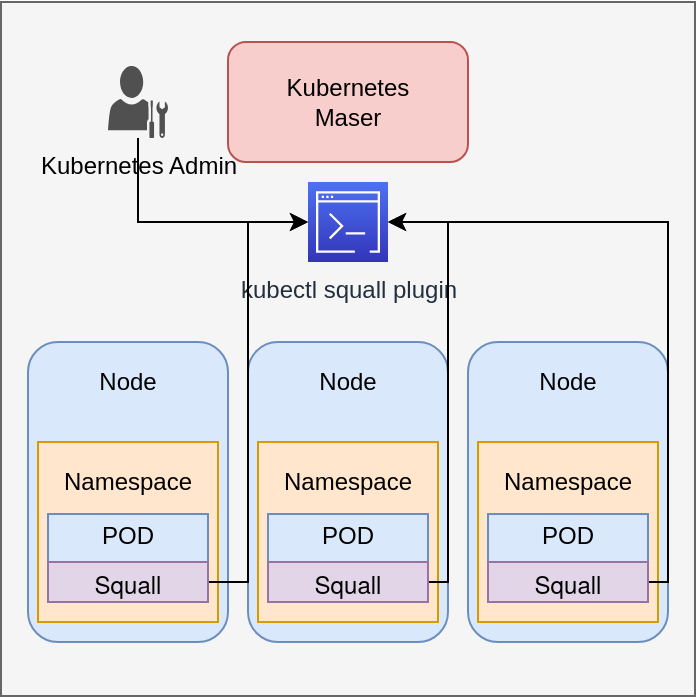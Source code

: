 <mxfile version="14.5.1" type="device"><diagram id="mrEiwogRCtANLE-kG0TH" name="Page-1"><mxGraphModel dx="541" dy="353" grid="1" gridSize="10" guides="1" tooltips="1" connect="1" arrows="1" fold="1" page="1" pageScale="1" pageWidth="1169" pageHeight="826" math="0" shadow="0"><root><mxCell id="0"/><mxCell id="1" parent="0"/><mxCell id="YVZxfgN5wkGfpVSpWY_y-26" value="" style="whiteSpace=wrap;html=1;aspect=fixed;fillColor=#f5f5f5;strokeColor=#666666;fontColor=#333333;" parent="1" vertex="1"><mxGeometry x="46.5" y="10" width="347" height="347" as="geometry"/></mxCell><mxCell id="YVZxfgN5wkGfpVSpWY_y-4" value="Kubernetes&lt;br&gt;Maser" style="rounded=1;whiteSpace=wrap;html=1;fillColor=#f8cecc;strokeColor=#b85450;" parent="1" vertex="1"><mxGeometry x="160" y="30" width="120" height="60" as="geometry"/></mxCell><mxCell id="YVZxfgN5wkGfpVSpWY_y-5" value="" style="rounded=1;whiteSpace=wrap;html=1;fillColor=#dae8fc;strokeColor=#6c8ebf;" parent="1" vertex="1"><mxGeometry x="60" y="180" width="100" height="150" as="geometry"/></mxCell><mxCell id="YVZxfgN5wkGfpVSpWY_y-6" value="Node" style="text;html=1;strokeColor=none;fillColor=none;align=center;verticalAlign=middle;whiteSpace=wrap;rounded=0;" parent="1" vertex="1"><mxGeometry x="90" y="190" width="40" height="20" as="geometry"/></mxCell><mxCell id="YVZxfgN5wkGfpVSpWY_y-7" value="" style="whiteSpace=wrap;html=1;aspect=fixed;fillColor=#ffe6cc;strokeColor=#d79b00;" parent="1" vertex="1"><mxGeometry x="65" y="230" width="90" height="90" as="geometry"/></mxCell><mxCell id="YVZxfgN5wkGfpVSpWY_y-12" value="" style="rounded=1;whiteSpace=wrap;html=1;fillColor=#dae8fc;strokeColor=#6c8ebf;" parent="1" vertex="1"><mxGeometry x="170" y="180" width="100" height="150" as="geometry"/></mxCell><mxCell id="YVZxfgN5wkGfpVSpWY_y-13" value="Node" style="text;html=1;strokeColor=none;fillColor=none;align=center;verticalAlign=middle;whiteSpace=wrap;rounded=0;" parent="1" vertex="1"><mxGeometry x="200" y="190" width="40" height="20" as="geometry"/></mxCell><mxCell id="YVZxfgN5wkGfpVSpWY_y-14" value="" style="whiteSpace=wrap;html=1;aspect=fixed;fillColor=#ffe6cc;strokeColor=#d79b00;" parent="1" vertex="1"><mxGeometry x="175" y="230" width="90" height="90" as="geometry"/></mxCell><mxCell id="YVZxfgN5wkGfpVSpWY_y-19" value="" style="rounded=1;whiteSpace=wrap;html=1;fillColor=#dae8fc;strokeColor=#6c8ebf;" parent="1" vertex="1"><mxGeometry x="280" y="180" width="100" height="150" as="geometry"/></mxCell><mxCell id="YVZxfgN5wkGfpVSpWY_y-20" value="Node" style="text;html=1;strokeColor=none;fillColor=none;align=center;verticalAlign=middle;whiteSpace=wrap;rounded=0;" parent="1" vertex="1"><mxGeometry x="310" y="190" width="40" height="20" as="geometry"/></mxCell><mxCell id="YVZxfgN5wkGfpVSpWY_y-21" value="" style="whiteSpace=wrap;html=1;aspect=fixed;fillColor=#ffe6cc;strokeColor=#d79b00;" parent="1" vertex="1"><mxGeometry x="285" y="230" width="90" height="90" as="geometry"/></mxCell><mxCell id="9R37TShW9RvBoduNXLxq-1" value="kubectl squall plugin" style="points=[[0,0,0],[0.25,0,0],[0.5,0,0],[0.75,0,0],[1,0,0],[0,1,0],[0.25,1,0],[0.5,1,0],[0.75,1,0],[1,1,0],[0,0.25,0],[0,0.5,0],[0,0.75,0],[1,0.25,0],[1,0.5,0],[1,0.75,0]];outlineConnect=0;fontColor=#232F3E;gradientColor=#4D72F3;gradientDirection=north;fillColor=#3334B9;strokeColor=#ffffff;dashed=0;verticalLabelPosition=bottom;verticalAlign=top;align=center;html=1;fontSize=12;fontStyle=0;aspect=fixed;shape=mxgraph.aws4.resourceIcon;resIcon=mxgraph.aws4.command_line_interface;" vertex="1" parent="1"><mxGeometry x="200" y="100" width="40" height="40" as="geometry"/></mxCell><mxCell id="9R37TShW9RvBoduNXLxq-2" value="" style="rounded=0;whiteSpace=wrap;html=1;fillColor=#dae8fc;strokeColor=#6c8ebf;" vertex="1" parent="1"><mxGeometry x="70" y="266" width="80" height="44" as="geometry"/></mxCell><mxCell id="YVZxfgN5wkGfpVSpWY_y-8" value="POD" style="text;html=1;strokeColor=none;fillColor=none;align=center;verticalAlign=middle;whiteSpace=wrap;rounded=0;" parent="1" vertex="1"><mxGeometry x="90" y="267" width="40" height="20" as="geometry"/></mxCell><mxCell id="9R37TShW9RvBoduNXLxq-13" style="edgeStyle=orthogonalEdgeStyle;rounded=0;orthogonalLoop=1;jettySize=auto;html=1;" edge="1" parent="1" source="YVZxfgN5wkGfpVSpWY_y-11" target="9R37TShW9RvBoduNXLxq-1"><mxGeometry relative="1" as="geometry"><Array as="points"><mxPoint x="170" y="300"/><mxPoint x="170" y="120"/></Array></mxGeometry></mxCell><mxCell id="YVZxfgN5wkGfpVSpWY_y-11" value="&lt;p class=&quot;p1&quot; style=&quot;margin: 0px ; font-stretch: normal ; line-height: normal ; font-family: &amp;#34;helvetica neue&amp;#34;&quot;&gt;Squall&lt;/p&gt;" style="rounded=0;whiteSpace=wrap;html=1;fillColor=#e1d5e7;strokeColor=#9673a6;" parent="1" vertex="1"><mxGeometry x="70" y="290" width="80" height="20" as="geometry"/></mxCell><mxCell id="9R37TShW9RvBoduNXLxq-3" value="" style="rounded=0;whiteSpace=wrap;html=1;fillColor=#dae8fc;strokeColor=#6c8ebf;" vertex="1" parent="1"><mxGeometry x="180" y="266" width="80" height="44" as="geometry"/></mxCell><mxCell id="9R37TShW9RvBoduNXLxq-4" value="" style="rounded=0;whiteSpace=wrap;html=1;fillColor=#dae8fc;strokeColor=#6c8ebf;" vertex="1" parent="1"><mxGeometry x="290" y="266" width="80" height="44" as="geometry"/></mxCell><mxCell id="YVZxfgN5wkGfpVSpWY_y-15" value="POD" style="text;html=1;strokeColor=none;fillColor=none;align=center;verticalAlign=middle;whiteSpace=wrap;rounded=0;" parent="1" vertex="1"><mxGeometry x="200" y="267" width="40" height="20" as="geometry"/></mxCell><mxCell id="9R37TShW9RvBoduNXLxq-14" style="edgeStyle=orthogonalEdgeStyle;rounded=0;orthogonalLoop=1;jettySize=auto;html=1;" edge="1" parent="1" source="YVZxfgN5wkGfpVSpWY_y-18" target="9R37TShW9RvBoduNXLxq-1"><mxGeometry relative="1" as="geometry"><Array as="points"><mxPoint x="270" y="300"/><mxPoint x="270" y="120"/></Array></mxGeometry></mxCell><mxCell id="YVZxfgN5wkGfpVSpWY_y-18" value="&lt;p class=&quot;p1&quot; style=&quot;margin: 0px ; font-stretch: normal ; line-height: normal ; font-family: &amp;#34;helvetica neue&amp;#34;&quot;&gt;Squall&lt;/p&gt;" style="rounded=0;whiteSpace=wrap;html=1;fillColor=#e1d5e7;strokeColor=#9673a6;" parent="1" vertex="1"><mxGeometry x="180" y="290" width="80" height="20" as="geometry"/></mxCell><mxCell id="YVZxfgN5wkGfpVSpWY_y-22" value="POD" style="text;html=1;strokeColor=none;fillColor=none;align=center;verticalAlign=middle;whiteSpace=wrap;rounded=0;" parent="1" vertex="1"><mxGeometry x="310" y="267" width="40" height="20" as="geometry"/></mxCell><mxCell id="9R37TShW9RvBoduNXLxq-15" style="edgeStyle=orthogonalEdgeStyle;rounded=0;orthogonalLoop=1;jettySize=auto;html=1;" edge="1" parent="1" source="YVZxfgN5wkGfpVSpWY_y-25" target="9R37TShW9RvBoduNXLxq-1"><mxGeometry relative="1" as="geometry"><Array as="points"><mxPoint x="380" y="300"/><mxPoint x="380" y="120"/></Array></mxGeometry></mxCell><mxCell id="YVZxfgN5wkGfpVSpWY_y-25" value="&lt;p class=&quot;p1&quot; style=&quot;margin: 0px ; font-stretch: normal ; line-height: normal ; font-family: &amp;#34;helvetica neue&amp;#34;&quot;&gt;Squall&lt;/p&gt;" style="rounded=0;whiteSpace=wrap;html=1;fillColor=#e1d5e7;strokeColor=#9673a6;" parent="1" vertex="1"><mxGeometry x="290" y="290" width="80" height="20" as="geometry"/></mxCell><mxCell id="9R37TShW9RvBoduNXLxq-5" value="Namespace" style="text;html=1;strokeColor=none;fillColor=none;align=center;verticalAlign=middle;whiteSpace=wrap;rounded=0;" vertex="1" parent="1"><mxGeometry x="90" y="240" width="40" height="20" as="geometry"/></mxCell><mxCell id="9R37TShW9RvBoduNXLxq-6" value="Namespace" style="text;html=1;strokeColor=none;fillColor=none;align=center;verticalAlign=middle;whiteSpace=wrap;rounded=0;" vertex="1" parent="1"><mxGeometry x="200" y="240" width="40" height="20" as="geometry"/></mxCell><mxCell id="9R37TShW9RvBoduNXLxq-7" value="Namespace" style="text;html=1;strokeColor=none;fillColor=none;align=center;verticalAlign=middle;whiteSpace=wrap;rounded=0;" vertex="1" parent="1"><mxGeometry x="310" y="240" width="40" height="20" as="geometry"/></mxCell><mxCell id="9R37TShW9RvBoduNXLxq-9" style="edgeStyle=orthogonalEdgeStyle;rounded=0;orthogonalLoop=1;jettySize=auto;html=1;" edge="1" parent="1" source="9R37TShW9RvBoduNXLxq-8" target="9R37TShW9RvBoduNXLxq-1"><mxGeometry relative="1" as="geometry"><Array as="points"><mxPoint x="115" y="120"/></Array></mxGeometry></mxCell><mxCell id="9R37TShW9RvBoduNXLxq-8" value="Kubernetes Admin" style="pointerEvents=1;shadow=0;dashed=0;html=1;strokeColor=none;fillColor=#505050;labelPosition=center;verticalLabelPosition=bottom;verticalAlign=top;outlineConnect=0;align=center;shape=mxgraph.office.users.administrator;" vertex="1" parent="1"><mxGeometry x="100" y="42" width="30" height="36" as="geometry"/></mxCell></root></mxGraphModel></diagram></mxfile>